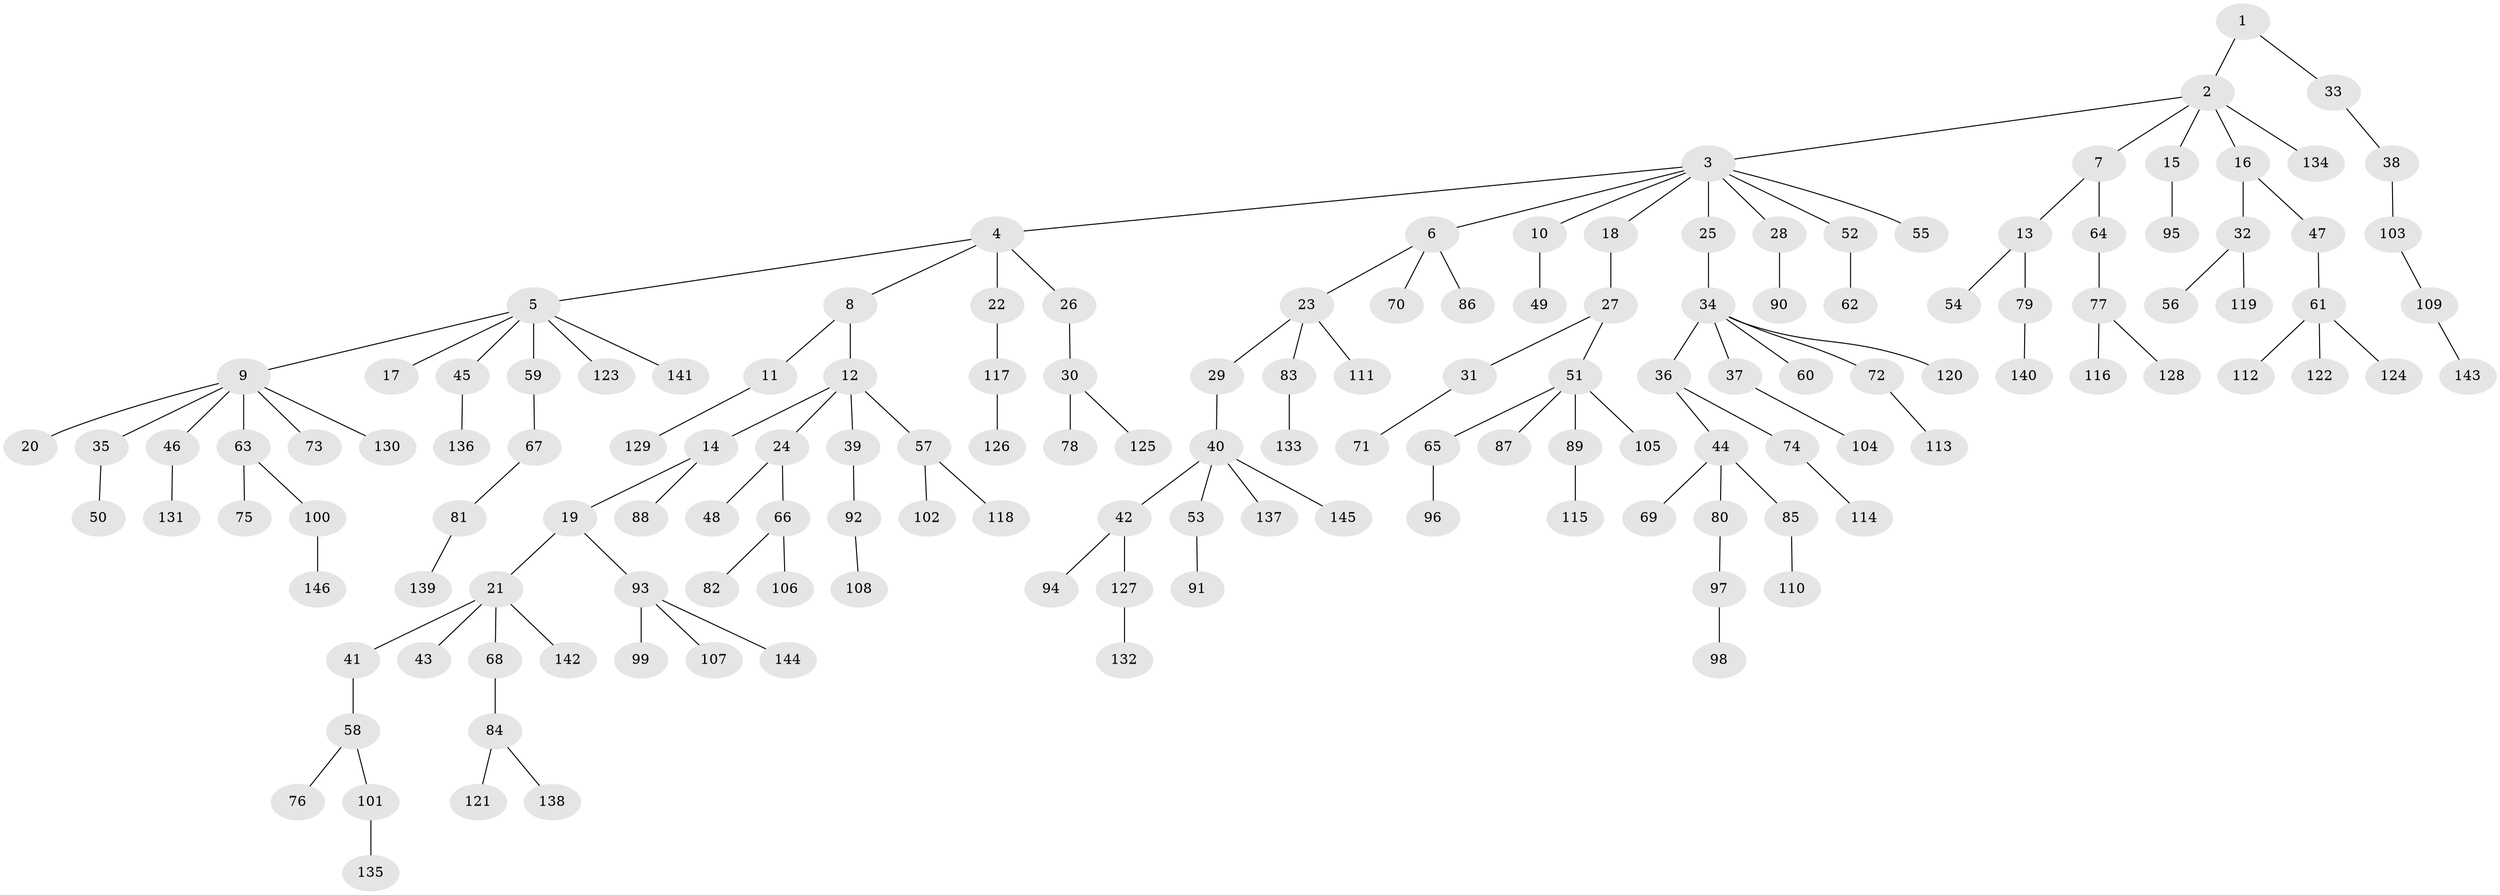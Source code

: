 // Generated by graph-tools (version 1.1) at 2025/15/03/09/25 04:15:31]
// undirected, 146 vertices, 145 edges
graph export_dot {
graph [start="1"]
  node [color=gray90,style=filled];
  1;
  2;
  3;
  4;
  5;
  6;
  7;
  8;
  9;
  10;
  11;
  12;
  13;
  14;
  15;
  16;
  17;
  18;
  19;
  20;
  21;
  22;
  23;
  24;
  25;
  26;
  27;
  28;
  29;
  30;
  31;
  32;
  33;
  34;
  35;
  36;
  37;
  38;
  39;
  40;
  41;
  42;
  43;
  44;
  45;
  46;
  47;
  48;
  49;
  50;
  51;
  52;
  53;
  54;
  55;
  56;
  57;
  58;
  59;
  60;
  61;
  62;
  63;
  64;
  65;
  66;
  67;
  68;
  69;
  70;
  71;
  72;
  73;
  74;
  75;
  76;
  77;
  78;
  79;
  80;
  81;
  82;
  83;
  84;
  85;
  86;
  87;
  88;
  89;
  90;
  91;
  92;
  93;
  94;
  95;
  96;
  97;
  98;
  99;
  100;
  101;
  102;
  103;
  104;
  105;
  106;
  107;
  108;
  109;
  110;
  111;
  112;
  113;
  114;
  115;
  116;
  117;
  118;
  119;
  120;
  121;
  122;
  123;
  124;
  125;
  126;
  127;
  128;
  129;
  130;
  131;
  132;
  133;
  134;
  135;
  136;
  137;
  138;
  139;
  140;
  141;
  142;
  143;
  144;
  145;
  146;
  1 -- 2;
  1 -- 33;
  2 -- 3;
  2 -- 7;
  2 -- 15;
  2 -- 16;
  2 -- 134;
  3 -- 4;
  3 -- 6;
  3 -- 10;
  3 -- 18;
  3 -- 25;
  3 -- 28;
  3 -- 52;
  3 -- 55;
  4 -- 5;
  4 -- 8;
  4 -- 22;
  4 -- 26;
  5 -- 9;
  5 -- 17;
  5 -- 45;
  5 -- 59;
  5 -- 123;
  5 -- 141;
  6 -- 23;
  6 -- 70;
  6 -- 86;
  7 -- 13;
  7 -- 64;
  8 -- 11;
  8 -- 12;
  9 -- 20;
  9 -- 35;
  9 -- 46;
  9 -- 63;
  9 -- 73;
  9 -- 130;
  10 -- 49;
  11 -- 129;
  12 -- 14;
  12 -- 24;
  12 -- 39;
  12 -- 57;
  13 -- 54;
  13 -- 79;
  14 -- 19;
  14 -- 88;
  15 -- 95;
  16 -- 32;
  16 -- 47;
  18 -- 27;
  19 -- 21;
  19 -- 93;
  21 -- 41;
  21 -- 43;
  21 -- 68;
  21 -- 142;
  22 -- 117;
  23 -- 29;
  23 -- 83;
  23 -- 111;
  24 -- 48;
  24 -- 66;
  25 -- 34;
  26 -- 30;
  27 -- 31;
  27 -- 51;
  28 -- 90;
  29 -- 40;
  30 -- 78;
  30 -- 125;
  31 -- 71;
  32 -- 56;
  32 -- 119;
  33 -- 38;
  34 -- 36;
  34 -- 37;
  34 -- 60;
  34 -- 72;
  34 -- 120;
  35 -- 50;
  36 -- 44;
  36 -- 74;
  37 -- 104;
  38 -- 103;
  39 -- 92;
  40 -- 42;
  40 -- 53;
  40 -- 137;
  40 -- 145;
  41 -- 58;
  42 -- 94;
  42 -- 127;
  44 -- 69;
  44 -- 80;
  44 -- 85;
  45 -- 136;
  46 -- 131;
  47 -- 61;
  51 -- 65;
  51 -- 87;
  51 -- 89;
  51 -- 105;
  52 -- 62;
  53 -- 91;
  57 -- 102;
  57 -- 118;
  58 -- 76;
  58 -- 101;
  59 -- 67;
  61 -- 112;
  61 -- 122;
  61 -- 124;
  63 -- 75;
  63 -- 100;
  64 -- 77;
  65 -- 96;
  66 -- 82;
  66 -- 106;
  67 -- 81;
  68 -- 84;
  72 -- 113;
  74 -- 114;
  77 -- 116;
  77 -- 128;
  79 -- 140;
  80 -- 97;
  81 -- 139;
  83 -- 133;
  84 -- 121;
  84 -- 138;
  85 -- 110;
  89 -- 115;
  92 -- 108;
  93 -- 99;
  93 -- 107;
  93 -- 144;
  97 -- 98;
  100 -- 146;
  101 -- 135;
  103 -- 109;
  109 -- 143;
  117 -- 126;
  127 -- 132;
}
